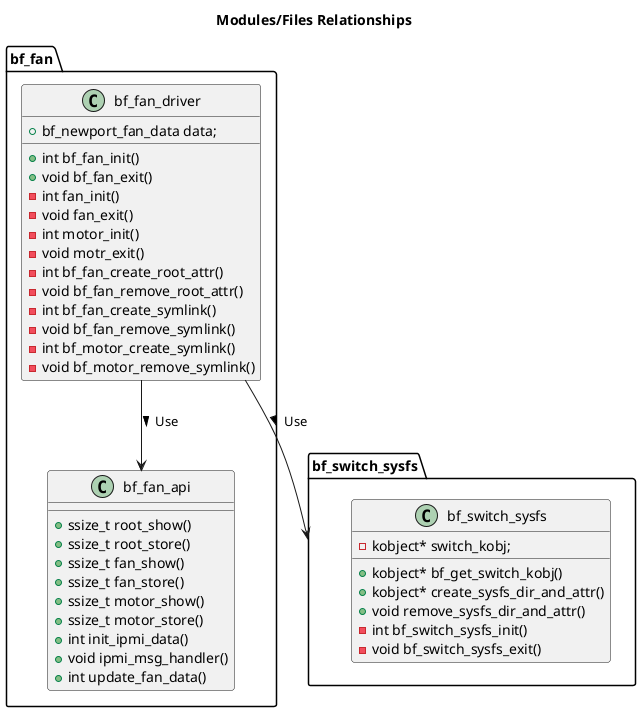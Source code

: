 @startuml

title Modules/Files Relationships

package bf_switch_sysfs{
  class bf_switch_sysfs {
    -kobject* switch_kobj;
    +kobject* bf_get_switch_kobj()
    +kobject* create_sysfs_dir_and_attr()
    +void remove_sysfs_dir_and_attr()
    -int bf_switch_sysfs_init()
    -void bf_switch_sysfs_exit()
  }
}

package bf_fan{
  class bf_fan_driver {
    +bf_newport_fan_data data;
    +int bf_fan_init()
    +void bf_fan_exit()
    -int fan_init()
    -void fan_exit()
    -int motor_init()
    -void motr_exit()
    -int bf_fan_create_root_attr()
    -void bf_fan_remove_root_attr()
    -int bf_fan_create_symlink()
    -void bf_fan_remove_symlink()
    -int bf_motor_create_symlink()
    -void bf_motor_remove_symlink()
  }

  class bf_fan_api{
    +ssize_t root_show()
    +ssize_t root_store()
    +ssize_t fan_show()
    +ssize_t fan_store()
    +ssize_t motor_show()
    +ssize_t motor_store()
    +int init_ipmi_data()
    +void ipmi_msg_handler()
    +int update_fan_data()
  }
}

bf_fan_driver --> bf_switch_sysfs : Use >
bf_fan_driver --> bf_fan_api : Use >

@enduml